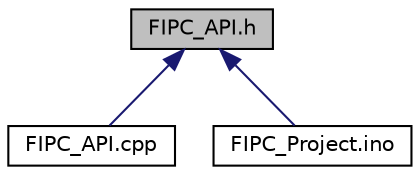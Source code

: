 digraph "FIPC_API.h"
{
 // LATEX_PDF_SIZE
  edge [fontname="Helvetica",fontsize="10",labelfontname="Helvetica",labelfontsize="10"];
  node [fontname="Helvetica",fontsize="10",shape=record];
  Node1 [label="FIPC_API.h",height=0.2,width=0.4,color="black", fillcolor="grey75", style="filled", fontcolor="black",tooltip="Interfaz de aplicación del controlador."];
  Node1 -> Node2 [dir="back",color="midnightblue",fontsize="10",style="solid",fontname="Helvetica"];
  Node2 [label="FIPC_API.cpp",height=0.2,width=0.4,color="black", fillcolor="white", style="filled",URL="$_f_i_p_c___a_p_i_8cpp.html",tooltip="Interfaz de aplicación del controlador."];
  Node1 -> Node3 [dir="back",color="midnightblue",fontsize="10",style="solid",fontname="Helvetica"];
  Node3 [label="FIPC_Project.ino",height=0.2,width=0.4,color="black", fillcolor="white", style="filled",URL="$_f_i_p_c___project_8ino.html",tooltip="Programa principal del proyecto."];
}
